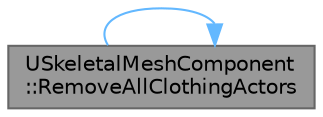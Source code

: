 digraph "USkeletalMeshComponent::RemoveAllClothingActors"
{
 // INTERACTIVE_SVG=YES
 // LATEX_PDF_SIZE
  bgcolor="transparent";
  edge [fontname=Helvetica,fontsize=10,labelfontname=Helvetica,labelfontsize=10];
  node [fontname=Helvetica,fontsize=10,shape=box,height=0.2,width=0.4];
  rankdir="LR";
  Node1 [id="Node000001",label="USkeletalMeshComponent\l::RemoveAllClothingActors",height=0.2,width=0.4,color="gray40", fillcolor="grey60", style="filled", fontcolor="black",tooltip="Remove clothing actors from their simulation."];
  Node1 -> Node1 [id="edge1_Node000001_Node000001",color="steelblue1",style="solid",tooltip=" "];
}
